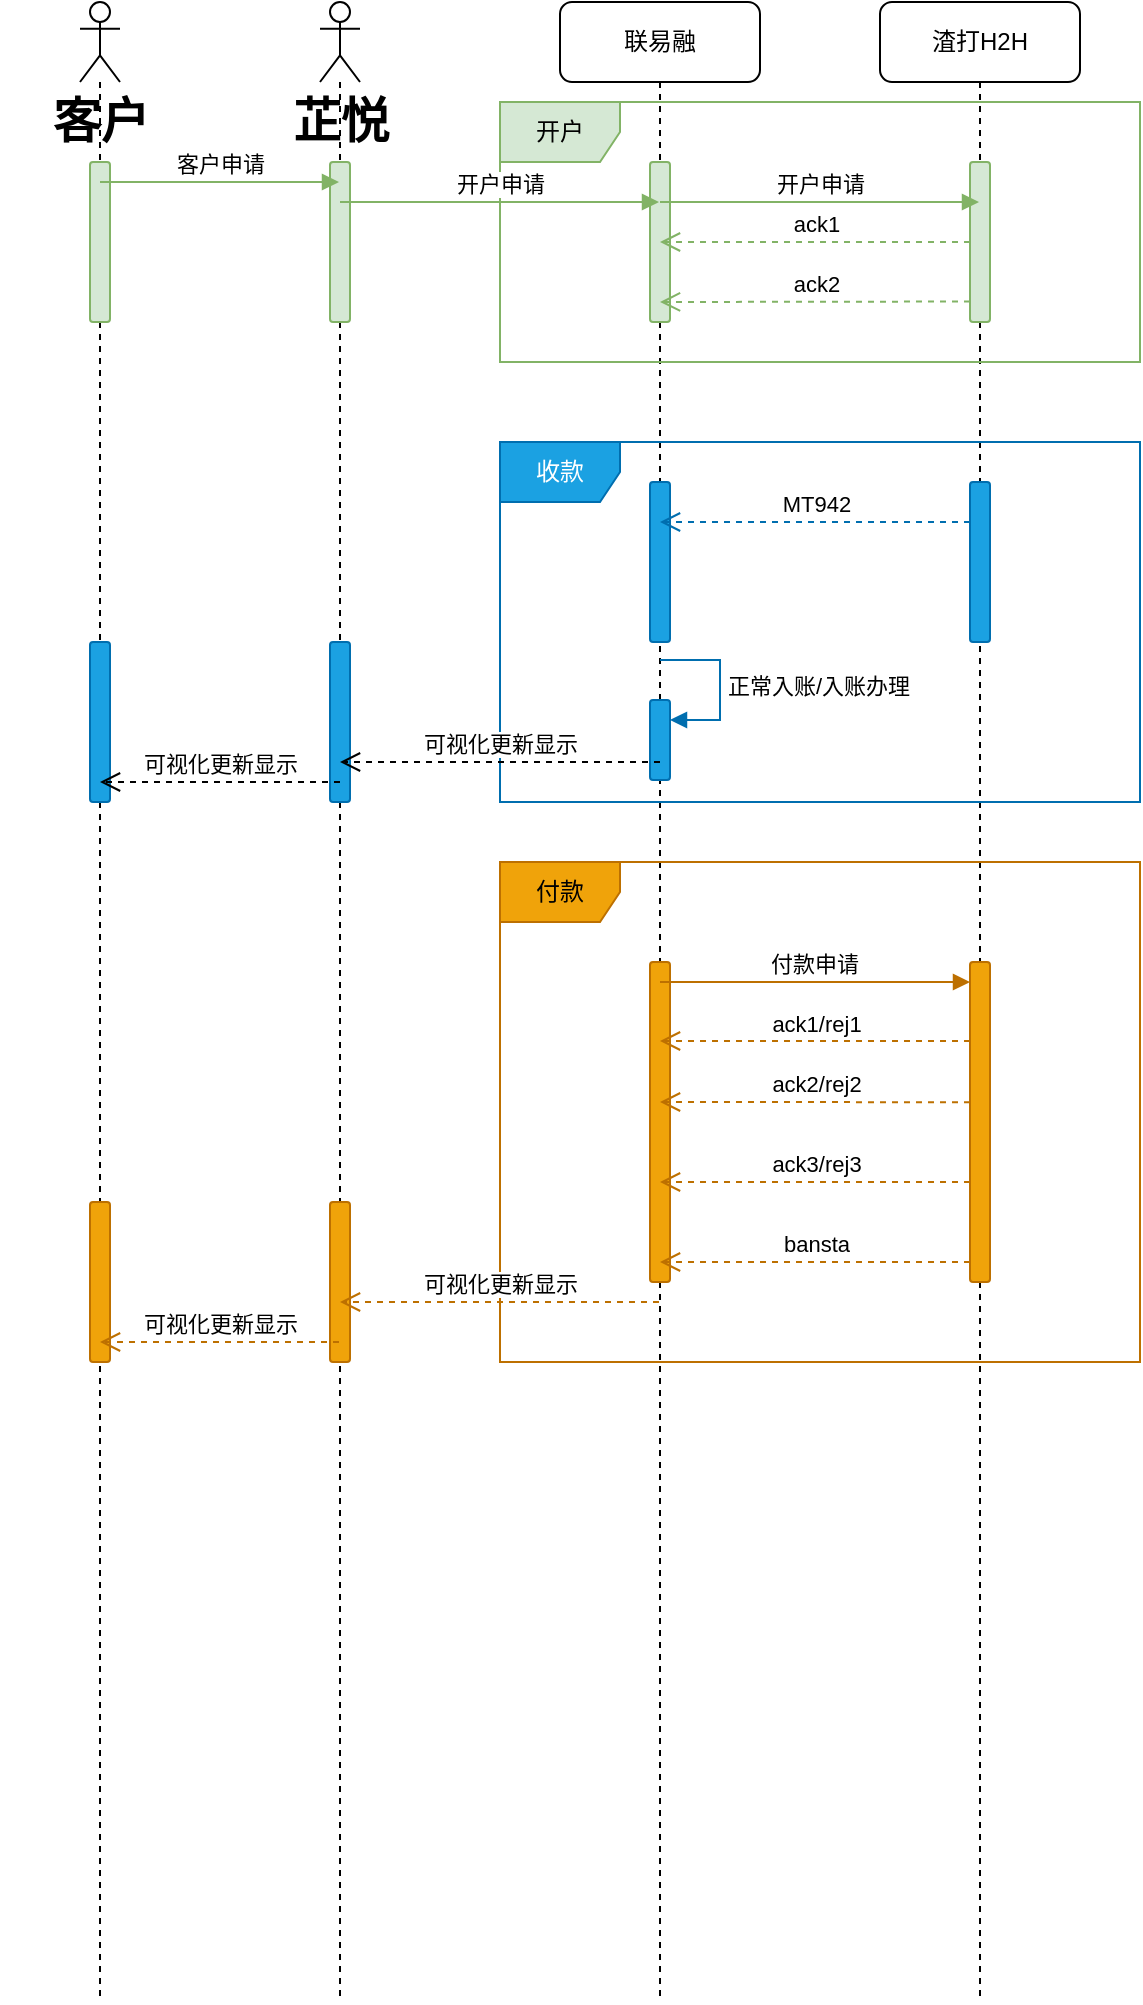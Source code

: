 <mxfile version="21.2.9" type="github">
  <diagram name="Page-1" id="2YBvvXClWsGukQMizWep">
    <mxGraphModel dx="1434" dy="808" grid="1" gridSize="10" guides="1" tooltips="1" connect="1" arrows="1" fold="1" page="1" pageScale="1" pageWidth="850" pageHeight="1100" math="0" shadow="0">
      <root>
        <mxCell id="0" />
        <mxCell id="1" parent="0" />
        <mxCell id="9zkJeLZKbzWqGKO_yXjk-1" value="联易融" style="shape=umlLifeline;perimeter=lifelinePerimeter;whiteSpace=wrap;html=1;container=1;dropTarget=0;collapsible=0;recursiveResize=0;outlineConnect=0;portConstraint=eastwest;newEdgeStyle={&quot;edgeStyle&quot;:&quot;elbowEdgeStyle&quot;,&quot;elbow&quot;:&quot;vertical&quot;,&quot;curved&quot;:0,&quot;rounded&quot;:0};rounded=1;" vertex="1" parent="1">
          <mxGeometry x="350" y="40" width="100" height="1000" as="geometry" />
        </mxCell>
        <mxCell id="9zkJeLZKbzWqGKO_yXjk-4" value="" style="html=1;points=[];perimeter=orthogonalPerimeter;outlineConnect=0;targetShapes=umlLifeline;portConstraint=eastwest;newEdgeStyle={&quot;edgeStyle&quot;:&quot;elbowEdgeStyle&quot;,&quot;elbow&quot;:&quot;vertical&quot;,&quot;curved&quot;:0,&quot;rounded&quot;:0};rounded=1;fillColor=#d5e8d4;strokeColor=#82b366;" vertex="1" parent="9zkJeLZKbzWqGKO_yXjk-1">
          <mxGeometry x="45" y="80" width="10" height="80" as="geometry" />
        </mxCell>
        <mxCell id="9zkJeLZKbzWqGKO_yXjk-23" value="" style="html=1;points=[];perimeter=orthogonalPerimeter;outlineConnect=0;targetShapes=umlLifeline;portConstraint=eastwest;newEdgeStyle={&quot;edgeStyle&quot;:&quot;elbowEdgeStyle&quot;,&quot;elbow&quot;:&quot;vertical&quot;,&quot;curved&quot;:0,&quot;rounded&quot;:0};rounded=1;fillColor=#1ba1e2;strokeColor=#006EAF;fontColor=#ffffff;" vertex="1" parent="9zkJeLZKbzWqGKO_yXjk-1">
          <mxGeometry x="45" y="349" width="10" height="40" as="geometry" />
        </mxCell>
        <mxCell id="9zkJeLZKbzWqGKO_yXjk-24" value="正常入账/入账办理" style="html=1;align=left;spacingLeft=2;endArrow=block;rounded=1;edgeStyle=orthogonalEdgeStyle;curved=0;rounded=0;fillColor=#1ba1e2;strokeColor=#006EAF;" edge="1" target="9zkJeLZKbzWqGKO_yXjk-23" parent="9zkJeLZKbzWqGKO_yXjk-1">
          <mxGeometry relative="1" as="geometry">
            <mxPoint x="50" y="329" as="sourcePoint" />
            <Array as="points">
              <mxPoint x="80" y="359" />
            </Array>
          </mxGeometry>
        </mxCell>
        <mxCell id="9zkJeLZKbzWqGKO_yXjk-2" value="渣打H2H" style="shape=umlLifeline;perimeter=lifelinePerimeter;whiteSpace=wrap;html=1;container=1;dropTarget=0;collapsible=0;recursiveResize=0;outlineConnect=0;portConstraint=eastwest;newEdgeStyle={&quot;edgeStyle&quot;:&quot;elbowEdgeStyle&quot;,&quot;elbow&quot;:&quot;vertical&quot;,&quot;curved&quot;:0,&quot;rounded&quot;:0};rounded=1;" vertex="1" parent="1">
          <mxGeometry x="510" y="40" width="100" height="1000" as="geometry" />
        </mxCell>
        <mxCell id="9zkJeLZKbzWqGKO_yXjk-5" value="" style="html=1;points=[];perimeter=orthogonalPerimeter;outlineConnect=0;targetShapes=umlLifeline;portConstraint=eastwest;newEdgeStyle={&quot;edgeStyle&quot;:&quot;elbowEdgeStyle&quot;,&quot;elbow&quot;:&quot;vertical&quot;,&quot;curved&quot;:0,&quot;rounded&quot;:0};rounded=1;fillColor=#d5e8d4;strokeColor=#82b366;" vertex="1" parent="9zkJeLZKbzWqGKO_yXjk-2">
          <mxGeometry x="45" y="80" width="10" height="80" as="geometry" />
        </mxCell>
        <mxCell id="9zkJeLZKbzWqGKO_yXjk-6" value="开户申请" style="html=1;verticalAlign=bottom;endArrow=block;edgeStyle=elbowEdgeStyle;elbow=vertical;curved=0;rounded=1;fillColor=#d5e8d4;strokeColor=#82b366;" edge="1" parent="1" target="9zkJeLZKbzWqGKO_yXjk-2">
          <mxGeometry x="0.003" width="80" relative="1" as="geometry">
            <mxPoint x="400" y="140" as="sourcePoint" />
            <mxPoint x="480" y="140" as="targetPoint" />
            <mxPoint as="offset" />
          </mxGeometry>
        </mxCell>
        <mxCell id="9zkJeLZKbzWqGKO_yXjk-8" value="开户" style="shape=umlFrame;whiteSpace=wrap;html=1;pointerEvents=0;rounded=1;fillColor=#d5e8d4;strokeColor=#82b366;" vertex="1" parent="1">
          <mxGeometry x="320" y="90" width="320" height="130" as="geometry" />
        </mxCell>
        <mxCell id="9zkJeLZKbzWqGKO_yXjk-9" value="ack1" style="html=1;verticalAlign=bottom;endArrow=open;dashed=1;endSize=8;edgeStyle=elbowEdgeStyle;elbow=vertical;curved=0;rounded=1;fillColor=#d5e8d4;strokeColor=#82b366;" edge="1" parent="1" source="9zkJeLZKbzWqGKO_yXjk-5">
          <mxGeometry relative="1" as="geometry">
            <mxPoint x="480" y="160" as="sourcePoint" />
            <mxPoint x="400" y="160" as="targetPoint" />
          </mxGeometry>
        </mxCell>
        <mxCell id="9zkJeLZKbzWqGKO_yXjk-10" value="ack2" style="html=1;verticalAlign=bottom;endArrow=open;dashed=1;endSize=8;edgeStyle=elbowEdgeStyle;elbow=vertical;curved=0;rounded=1;fillColor=#d5e8d4;strokeColor=#82b366;" edge="1" parent="1">
          <mxGeometry x="-0.001" relative="1" as="geometry">
            <mxPoint x="555" y="189.76" as="sourcePoint" />
            <mxPoint x="400" y="189.76" as="targetPoint" />
            <mxPoint as="offset" />
          </mxGeometry>
        </mxCell>
        <mxCell id="9zkJeLZKbzWqGKO_yXjk-11" value="" style="shape=umlLifeline;perimeter=lifelinePerimeter;whiteSpace=wrap;html=1;container=1;dropTarget=0;collapsible=0;recursiveResize=0;outlineConnect=0;portConstraint=eastwest;newEdgeStyle={&quot;edgeStyle&quot;:&quot;elbowEdgeStyle&quot;,&quot;elbow&quot;:&quot;vertical&quot;,&quot;curved&quot;:0,&quot;rounded&quot;:0};participant=umlActor;rounded=1;" vertex="1" parent="1">
          <mxGeometry x="230" y="40" width="20" height="1000" as="geometry" />
        </mxCell>
        <mxCell id="9zkJeLZKbzWqGKO_yXjk-12" value="" style="html=1;points=[];perimeter=orthogonalPerimeter;outlineConnect=0;targetShapes=umlLifeline;portConstraint=eastwest;newEdgeStyle={&quot;edgeStyle&quot;:&quot;elbowEdgeStyle&quot;,&quot;elbow&quot;:&quot;vertical&quot;,&quot;curved&quot;:0,&quot;rounded&quot;:0};rounded=1;fillColor=#d5e8d4;strokeColor=#82b366;" vertex="1" parent="9zkJeLZKbzWqGKO_yXjk-11">
          <mxGeometry x="5" y="80" width="10" height="80" as="geometry" />
        </mxCell>
        <mxCell id="9zkJeLZKbzWqGKO_yXjk-39" value="" style="html=1;points=[];perimeter=orthogonalPerimeter;outlineConnect=0;targetShapes=umlLifeline;portConstraint=eastwest;newEdgeStyle={&quot;edgeStyle&quot;:&quot;elbowEdgeStyle&quot;,&quot;elbow&quot;:&quot;vertical&quot;,&quot;curved&quot;:0,&quot;rounded&quot;:0};rounded=1;fillColor=#1ba1e2;fontColor=#ffffff;strokeColor=#006EAF;" vertex="1" parent="9zkJeLZKbzWqGKO_yXjk-11">
          <mxGeometry x="5" y="320" width="10" height="80" as="geometry" />
        </mxCell>
        <mxCell id="9zkJeLZKbzWqGKO_yXjk-44" value="" style="html=1;points=[];perimeter=orthogonalPerimeter;outlineConnect=0;targetShapes=umlLifeline;portConstraint=eastwest;newEdgeStyle={&quot;edgeStyle&quot;:&quot;elbowEdgeStyle&quot;,&quot;elbow&quot;:&quot;vertical&quot;,&quot;curved&quot;:0,&quot;rounded&quot;:0};rounded=1;fillColor=#f0a30a;fontColor=#000000;strokeColor=#BD7000;" vertex="1" parent="9zkJeLZKbzWqGKO_yXjk-11">
          <mxGeometry x="5" y="600" width="10" height="80" as="geometry" />
        </mxCell>
        <mxCell id="9zkJeLZKbzWqGKO_yXjk-13" value="" style="shape=umlLifeline;perimeter=lifelinePerimeter;whiteSpace=wrap;html=1;container=1;dropTarget=0;collapsible=0;recursiveResize=0;outlineConnect=0;portConstraint=eastwest;newEdgeStyle={&quot;edgeStyle&quot;:&quot;elbowEdgeStyle&quot;,&quot;elbow&quot;:&quot;vertical&quot;,&quot;curved&quot;:0,&quot;rounded&quot;:0};participant=umlActor;rounded=1;" vertex="1" parent="1">
          <mxGeometry x="110" y="40" width="20" height="1000" as="geometry" />
        </mxCell>
        <mxCell id="9zkJeLZKbzWqGKO_yXjk-14" value="" style="html=1;points=[];perimeter=orthogonalPerimeter;outlineConnect=0;targetShapes=umlLifeline;portConstraint=eastwest;newEdgeStyle={&quot;edgeStyle&quot;:&quot;elbowEdgeStyle&quot;,&quot;elbow&quot;:&quot;vertical&quot;,&quot;curved&quot;:0,&quot;rounded&quot;:0};rounded=1;fillColor=#d5e8d4;strokeColor=#82b366;" vertex="1" parent="9zkJeLZKbzWqGKO_yXjk-13">
          <mxGeometry x="5" y="80" width="10" height="80" as="geometry" />
        </mxCell>
        <mxCell id="9zkJeLZKbzWqGKO_yXjk-40" value="" style="html=1;points=[];perimeter=orthogonalPerimeter;outlineConnect=0;targetShapes=umlLifeline;portConstraint=eastwest;newEdgeStyle={&quot;edgeStyle&quot;:&quot;elbowEdgeStyle&quot;,&quot;elbow&quot;:&quot;vertical&quot;,&quot;curved&quot;:0,&quot;rounded&quot;:0};rounded=1;fillColor=#1ba1e2;fontColor=#ffffff;strokeColor=#006EAF;" vertex="1" parent="9zkJeLZKbzWqGKO_yXjk-13">
          <mxGeometry x="5" y="320" width="10" height="80" as="geometry" />
        </mxCell>
        <mxCell id="9zkJeLZKbzWqGKO_yXjk-45" value="" style="html=1;points=[];perimeter=orthogonalPerimeter;outlineConnect=0;targetShapes=umlLifeline;portConstraint=eastwest;newEdgeStyle={&quot;edgeStyle&quot;:&quot;elbowEdgeStyle&quot;,&quot;elbow&quot;:&quot;vertical&quot;,&quot;curved&quot;:0,&quot;rounded&quot;:0};rounded=1;fillColor=#f0a30a;fontColor=#000000;strokeColor=#BD7000;" vertex="1" parent="9zkJeLZKbzWqGKO_yXjk-13">
          <mxGeometry x="5" y="600" width="10" height="80" as="geometry" />
        </mxCell>
        <mxCell id="9zkJeLZKbzWqGKO_yXjk-15" value="客户申请" style="html=1;verticalAlign=bottom;endArrow=block;edgeStyle=elbowEdgeStyle;elbow=vertical;curved=0;rounded=1;fillColor=#d5e8d4;strokeColor=#82b366;" edge="1" parent="1" target="9zkJeLZKbzWqGKO_yXjk-11">
          <mxGeometry x="0.003" width="80" relative="1" as="geometry">
            <mxPoint x="120" y="130" as="sourcePoint" />
            <mxPoint x="200" y="130" as="targetPoint" />
            <mxPoint as="offset" />
          </mxGeometry>
        </mxCell>
        <mxCell id="9zkJeLZKbzWqGKO_yXjk-16" value="开户申请" style="html=1;verticalAlign=bottom;endArrow=block;edgeStyle=elbowEdgeStyle;elbow=vertical;curved=0;rounded=1;fillColor=#d5e8d4;strokeColor=#82b366;" edge="1" parent="1" target="9zkJeLZKbzWqGKO_yXjk-1">
          <mxGeometry x="0.003" width="80" relative="1" as="geometry">
            <mxPoint x="240" y="140" as="sourcePoint" />
            <mxPoint x="360" y="140" as="targetPoint" />
            <mxPoint as="offset" />
          </mxGeometry>
        </mxCell>
        <mxCell id="9zkJeLZKbzWqGKO_yXjk-17" value="收款" style="shape=umlFrame;whiteSpace=wrap;html=1;pointerEvents=0;rounded=1;fillColor=#1ba1e2;strokeColor=#006EAF;fontColor=#ffffff;" vertex="1" parent="1">
          <mxGeometry x="320" y="260" width="320" height="180" as="geometry" />
        </mxCell>
        <mxCell id="9zkJeLZKbzWqGKO_yXjk-18" value="" style="html=1;points=[];perimeter=orthogonalPerimeter;outlineConnect=0;targetShapes=umlLifeline;portConstraint=eastwest;newEdgeStyle={&quot;edgeStyle&quot;:&quot;elbowEdgeStyle&quot;,&quot;elbow&quot;:&quot;vertical&quot;,&quot;curved&quot;:0,&quot;rounded&quot;:0};rounded=1;fillColor=#1ba1e2;strokeColor=#006EAF;fontColor=#ffffff;" vertex="1" parent="1">
          <mxGeometry x="555" y="280" width="10" height="80" as="geometry" />
        </mxCell>
        <mxCell id="9zkJeLZKbzWqGKO_yXjk-19" value="" style="html=1;points=[];perimeter=orthogonalPerimeter;outlineConnect=0;targetShapes=umlLifeline;portConstraint=eastwest;newEdgeStyle={&quot;edgeStyle&quot;:&quot;elbowEdgeStyle&quot;,&quot;elbow&quot;:&quot;vertical&quot;,&quot;curved&quot;:0,&quot;rounded&quot;:0};rounded=1;fillColor=#1ba1e2;strokeColor=#006EAF;fontColor=#ffffff;" vertex="1" parent="1">
          <mxGeometry x="395" y="280" width="10" height="80" as="geometry" />
        </mxCell>
        <mxCell id="9zkJeLZKbzWqGKO_yXjk-20" value="MT942" style="html=1;verticalAlign=bottom;endArrow=open;dashed=1;endSize=8;edgeStyle=elbowEdgeStyle;elbow=vertical;curved=0;rounded=1;fillColor=#1ba1e2;strokeColor=#006EAF;" edge="1" parent="1">
          <mxGeometry relative="1" as="geometry">
            <mxPoint x="555" y="300" as="sourcePoint" />
            <mxPoint x="400" y="300" as="targetPoint" />
          </mxGeometry>
        </mxCell>
        <mxCell id="9zkJeLZKbzWqGKO_yXjk-31" value="付款" style="shape=umlFrame;whiteSpace=wrap;html=1;pointerEvents=0;rounded=1;fillColor=#f0a30a;strokeColor=#BD7000;fontColor=#000000;" vertex="1" parent="1">
          <mxGeometry x="320" y="470" width="320" height="250" as="geometry" />
        </mxCell>
        <mxCell id="9zkJeLZKbzWqGKO_yXjk-32" value="" style="html=1;points=[];perimeter=orthogonalPerimeter;outlineConnect=0;targetShapes=umlLifeline;portConstraint=eastwest;newEdgeStyle={&quot;edgeStyle&quot;:&quot;elbowEdgeStyle&quot;,&quot;elbow&quot;:&quot;vertical&quot;,&quot;curved&quot;:0,&quot;rounded&quot;:0};rounded=1;fillColor=#f0a30a;fontColor=#000000;strokeColor=#BD7000;" vertex="1" parent="1">
          <mxGeometry x="395" y="520" width="10" height="160" as="geometry" />
        </mxCell>
        <mxCell id="9zkJeLZKbzWqGKO_yXjk-33" value="" style="html=1;points=[];perimeter=orthogonalPerimeter;outlineConnect=0;targetShapes=umlLifeline;portConstraint=eastwest;newEdgeStyle={&quot;edgeStyle&quot;:&quot;elbowEdgeStyle&quot;,&quot;elbow&quot;:&quot;vertical&quot;,&quot;curved&quot;:0,&quot;rounded&quot;:0};rounded=1;fillColor=#f0a30a;fontColor=#000000;strokeColor=#BD7000;" vertex="1" parent="1">
          <mxGeometry x="555" y="520" width="10" height="160" as="geometry" />
        </mxCell>
        <mxCell id="9zkJeLZKbzWqGKO_yXjk-34" value="付款申请" style="html=1;verticalAlign=bottom;endArrow=block;edgeStyle=elbowEdgeStyle;elbow=vertical;curved=0;rounded=1;fillColor=#f0a30a;strokeColor=#BD7000;" edge="1" parent="1" target="9zkJeLZKbzWqGKO_yXjk-33">
          <mxGeometry x="-0.004" width="80" relative="1" as="geometry">
            <mxPoint x="400" y="530" as="sourcePoint" />
            <mxPoint x="480" y="530" as="targetPoint" />
            <mxPoint as="offset" />
          </mxGeometry>
        </mxCell>
        <mxCell id="9zkJeLZKbzWqGKO_yXjk-35" value="ack1/rej1" style="html=1;verticalAlign=bottom;endArrow=open;dashed=1;endSize=8;edgeStyle=elbowEdgeStyle;elbow=vertical;curved=0;rounded=1;fillColor=#f0a30a;strokeColor=#BD7000;" edge="1" parent="1">
          <mxGeometry relative="1" as="geometry">
            <mxPoint x="555" y="559.5" as="sourcePoint" />
            <mxPoint x="400" y="559.5" as="targetPoint" />
          </mxGeometry>
        </mxCell>
        <mxCell id="9zkJeLZKbzWqGKO_yXjk-36" value="ack2/rej2" style="html=1;verticalAlign=bottom;endArrow=open;dashed=1;endSize=8;edgeStyle=elbowEdgeStyle;elbow=vertical;curved=0;rounded=1;fillColor=#f0a30a;strokeColor=#BD7000;" edge="1" parent="1">
          <mxGeometry relative="1" as="geometry">
            <mxPoint x="555" y="590.1" as="sourcePoint" />
            <mxPoint x="400" y="590.1" as="targetPoint" />
          </mxGeometry>
        </mxCell>
        <mxCell id="9zkJeLZKbzWqGKO_yXjk-37" value="ack3/rej3" style="html=1;verticalAlign=bottom;endArrow=open;dashed=1;endSize=8;edgeStyle=elbowEdgeStyle;elbow=vertical;curved=0;rounded=1;fillColor=#f0a30a;strokeColor=#BD7000;" edge="1" parent="1">
          <mxGeometry relative="1" as="geometry">
            <mxPoint x="555" y="630" as="sourcePoint" />
            <mxPoint x="400" y="630" as="targetPoint" />
          </mxGeometry>
        </mxCell>
        <mxCell id="9zkJeLZKbzWqGKO_yXjk-38" value="bansta" style="html=1;verticalAlign=bottom;endArrow=open;dashed=1;endSize=8;edgeStyle=elbowEdgeStyle;elbow=vertical;curved=0;rounded=1;fillColor=#f0a30a;strokeColor=#BD7000;" edge="1" parent="1">
          <mxGeometry relative="1" as="geometry">
            <mxPoint x="555" y="670" as="sourcePoint" />
            <mxPoint x="400" y="670" as="targetPoint" />
          </mxGeometry>
        </mxCell>
        <mxCell id="9zkJeLZKbzWqGKO_yXjk-42" value="可视化更新显示" style="html=1;verticalAlign=bottom;endArrow=open;dashed=1;endSize=8;edgeStyle=elbowEdgeStyle;elbow=vertical;curved=0;rounded=0;" edge="1" parent="1" target="9zkJeLZKbzWqGKO_yXjk-11">
          <mxGeometry relative="1" as="geometry">
            <mxPoint x="400" y="420" as="sourcePoint" />
            <mxPoint x="320" y="420" as="targetPoint" />
          </mxGeometry>
        </mxCell>
        <mxCell id="9zkJeLZKbzWqGKO_yXjk-43" value="可视化更新显示" style="html=1;verticalAlign=bottom;endArrow=open;dashed=1;endSize=8;edgeStyle=elbowEdgeStyle;elbow=vertical;curved=0;rounded=0;" edge="1" parent="1">
          <mxGeometry relative="1" as="geometry">
            <mxPoint x="240" y="430" as="sourcePoint" />
            <mxPoint x="120" y="430" as="targetPoint" />
          </mxGeometry>
        </mxCell>
        <mxCell id="9zkJeLZKbzWqGKO_yXjk-46" value="可视化更新显示" style="html=1;verticalAlign=bottom;endArrow=open;dashed=1;endSize=8;edgeStyle=elbowEdgeStyle;elbow=vertical;curved=0;rounded=0;fillColor=#f0a30a;strokeColor=#BD7000;" edge="1" parent="1" source="9zkJeLZKbzWqGKO_yXjk-1">
          <mxGeometry x="0.003" relative="1" as="geometry">
            <mxPoint x="320" y="690" as="sourcePoint" />
            <mxPoint x="240" y="690" as="targetPoint" />
            <mxPoint as="offset" />
          </mxGeometry>
        </mxCell>
        <mxCell id="9zkJeLZKbzWqGKO_yXjk-47" value="可视化更新显示" style="html=1;verticalAlign=bottom;endArrow=open;dashed=1;endSize=8;edgeStyle=elbowEdgeStyle;elbow=vertical;curved=0;rounded=0;fillColor=#f0a30a;strokeColor=#BD7000;" edge="1" parent="1" source="9zkJeLZKbzWqGKO_yXjk-11">
          <mxGeometry x="0.003" relative="1" as="geometry">
            <mxPoint x="200" y="710" as="sourcePoint" />
            <mxPoint x="120" y="710" as="targetPoint" />
            <mxPoint as="offset" />
          </mxGeometry>
        </mxCell>
        <mxCell id="9zkJeLZKbzWqGKO_yXjk-48" value="芷悦" style="text;strokeColor=none;fillColor=none;html=1;fontSize=24;fontStyle=1;verticalAlign=middle;align=center;" vertex="1" parent="1">
          <mxGeometry x="190" y="80" width="100" height="40" as="geometry" />
        </mxCell>
        <mxCell id="9zkJeLZKbzWqGKO_yXjk-49" value="客户" style="text;strokeColor=none;fillColor=none;html=1;fontSize=24;fontStyle=1;verticalAlign=middle;align=center;" vertex="1" parent="1">
          <mxGeometry x="70" y="80" width="100" height="40" as="geometry" />
        </mxCell>
      </root>
    </mxGraphModel>
  </diagram>
</mxfile>
